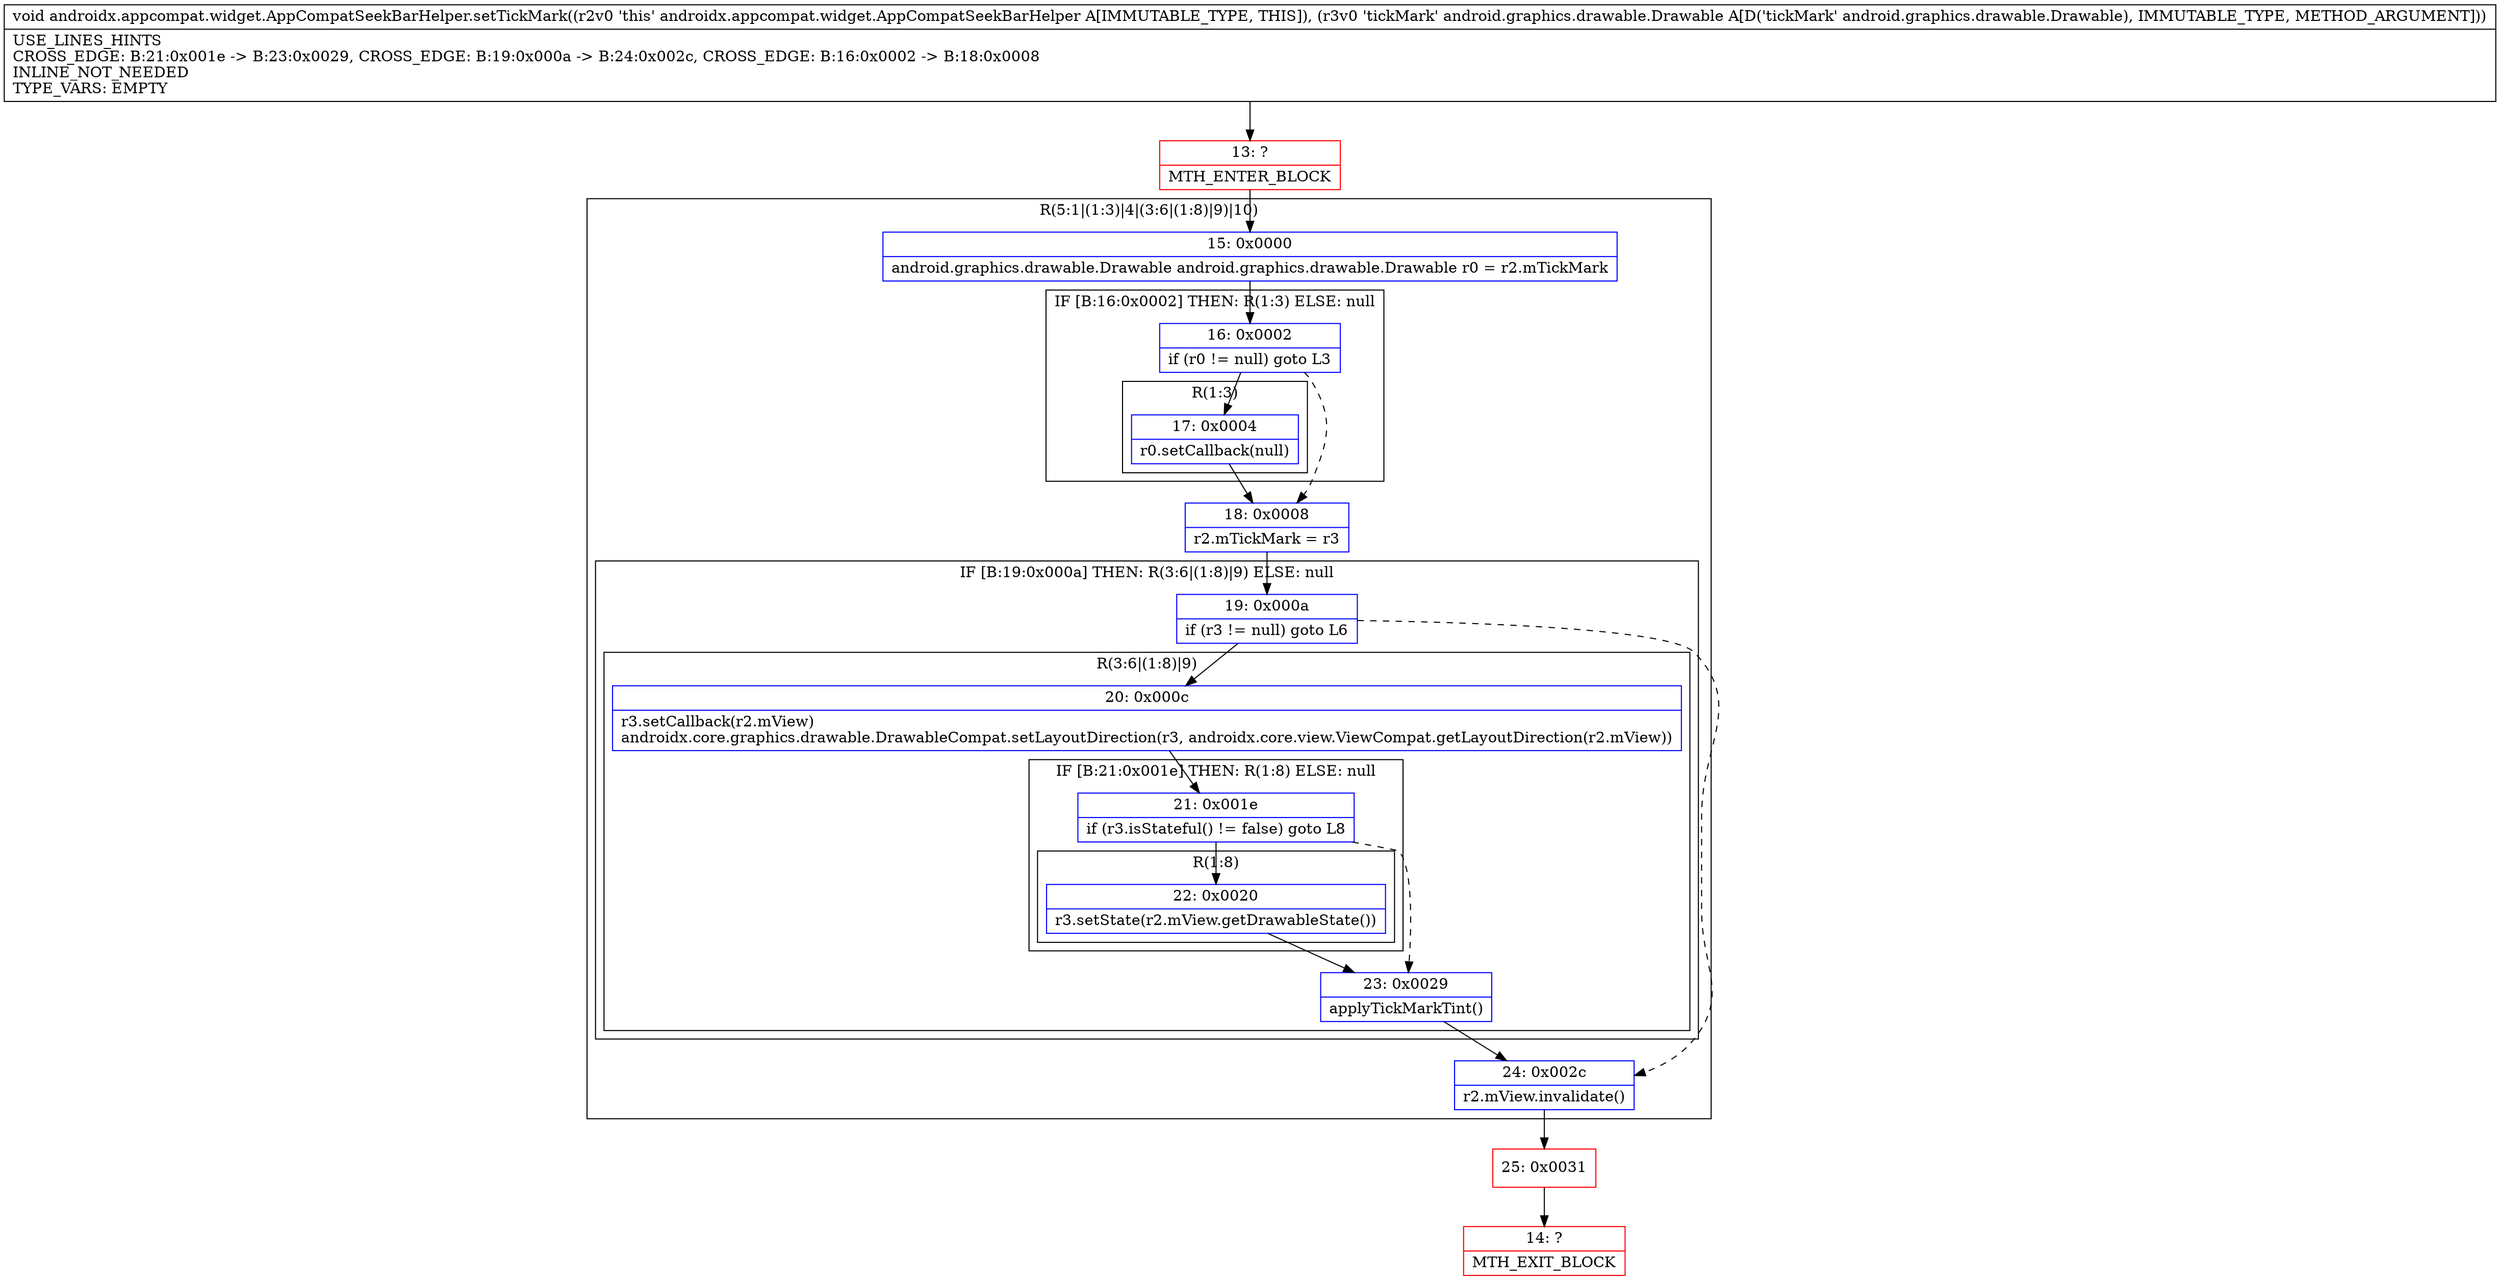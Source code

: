 digraph "CFG forandroidx.appcompat.widget.AppCompatSeekBarHelper.setTickMark(Landroid\/graphics\/drawable\/Drawable;)V" {
subgraph cluster_Region_284175485 {
label = "R(5:1|(1:3)|4|(3:6|(1:8)|9)|10)";
node [shape=record,color=blue];
Node_15 [shape=record,label="{15\:\ 0x0000|android.graphics.drawable.Drawable android.graphics.drawable.Drawable r0 = r2.mTickMark\l}"];
subgraph cluster_IfRegion_1288360263 {
label = "IF [B:16:0x0002] THEN: R(1:3) ELSE: null";
node [shape=record,color=blue];
Node_16 [shape=record,label="{16\:\ 0x0002|if (r0 != null) goto L3\l}"];
subgraph cluster_Region_581320291 {
label = "R(1:3)";
node [shape=record,color=blue];
Node_17 [shape=record,label="{17\:\ 0x0004|r0.setCallback(null)\l}"];
}
}
Node_18 [shape=record,label="{18\:\ 0x0008|r2.mTickMark = r3\l}"];
subgraph cluster_IfRegion_222470376 {
label = "IF [B:19:0x000a] THEN: R(3:6|(1:8)|9) ELSE: null";
node [shape=record,color=blue];
Node_19 [shape=record,label="{19\:\ 0x000a|if (r3 != null) goto L6\l}"];
subgraph cluster_Region_160196208 {
label = "R(3:6|(1:8)|9)";
node [shape=record,color=blue];
Node_20 [shape=record,label="{20\:\ 0x000c|r3.setCallback(r2.mView)\landroidx.core.graphics.drawable.DrawableCompat.setLayoutDirection(r3, androidx.core.view.ViewCompat.getLayoutDirection(r2.mView))\l}"];
subgraph cluster_IfRegion_791548748 {
label = "IF [B:21:0x001e] THEN: R(1:8) ELSE: null";
node [shape=record,color=blue];
Node_21 [shape=record,label="{21\:\ 0x001e|if (r3.isStateful() != false) goto L8\l}"];
subgraph cluster_Region_850449445 {
label = "R(1:8)";
node [shape=record,color=blue];
Node_22 [shape=record,label="{22\:\ 0x0020|r3.setState(r2.mView.getDrawableState())\l}"];
}
}
Node_23 [shape=record,label="{23\:\ 0x0029|applyTickMarkTint()\l}"];
}
}
Node_24 [shape=record,label="{24\:\ 0x002c|r2.mView.invalidate()\l}"];
}
Node_13 [shape=record,color=red,label="{13\:\ ?|MTH_ENTER_BLOCK\l}"];
Node_25 [shape=record,color=red,label="{25\:\ 0x0031}"];
Node_14 [shape=record,color=red,label="{14\:\ ?|MTH_EXIT_BLOCK\l}"];
MethodNode[shape=record,label="{void androidx.appcompat.widget.AppCompatSeekBarHelper.setTickMark((r2v0 'this' androidx.appcompat.widget.AppCompatSeekBarHelper A[IMMUTABLE_TYPE, THIS]), (r3v0 'tickMark' android.graphics.drawable.Drawable A[D('tickMark' android.graphics.drawable.Drawable), IMMUTABLE_TYPE, METHOD_ARGUMENT]))  | USE_LINES_HINTS\lCROSS_EDGE: B:21:0x001e \-\> B:23:0x0029, CROSS_EDGE: B:19:0x000a \-\> B:24:0x002c, CROSS_EDGE: B:16:0x0002 \-\> B:18:0x0008\lINLINE_NOT_NEEDED\lTYPE_VARS: EMPTY\l}"];
MethodNode -> Node_13;Node_15 -> Node_16;
Node_16 -> Node_17;
Node_16 -> Node_18[style=dashed];
Node_17 -> Node_18;
Node_18 -> Node_19;
Node_19 -> Node_20;
Node_19 -> Node_24[style=dashed];
Node_20 -> Node_21;
Node_21 -> Node_22;
Node_21 -> Node_23[style=dashed];
Node_22 -> Node_23;
Node_23 -> Node_24;
Node_24 -> Node_25;
Node_13 -> Node_15;
Node_25 -> Node_14;
}

